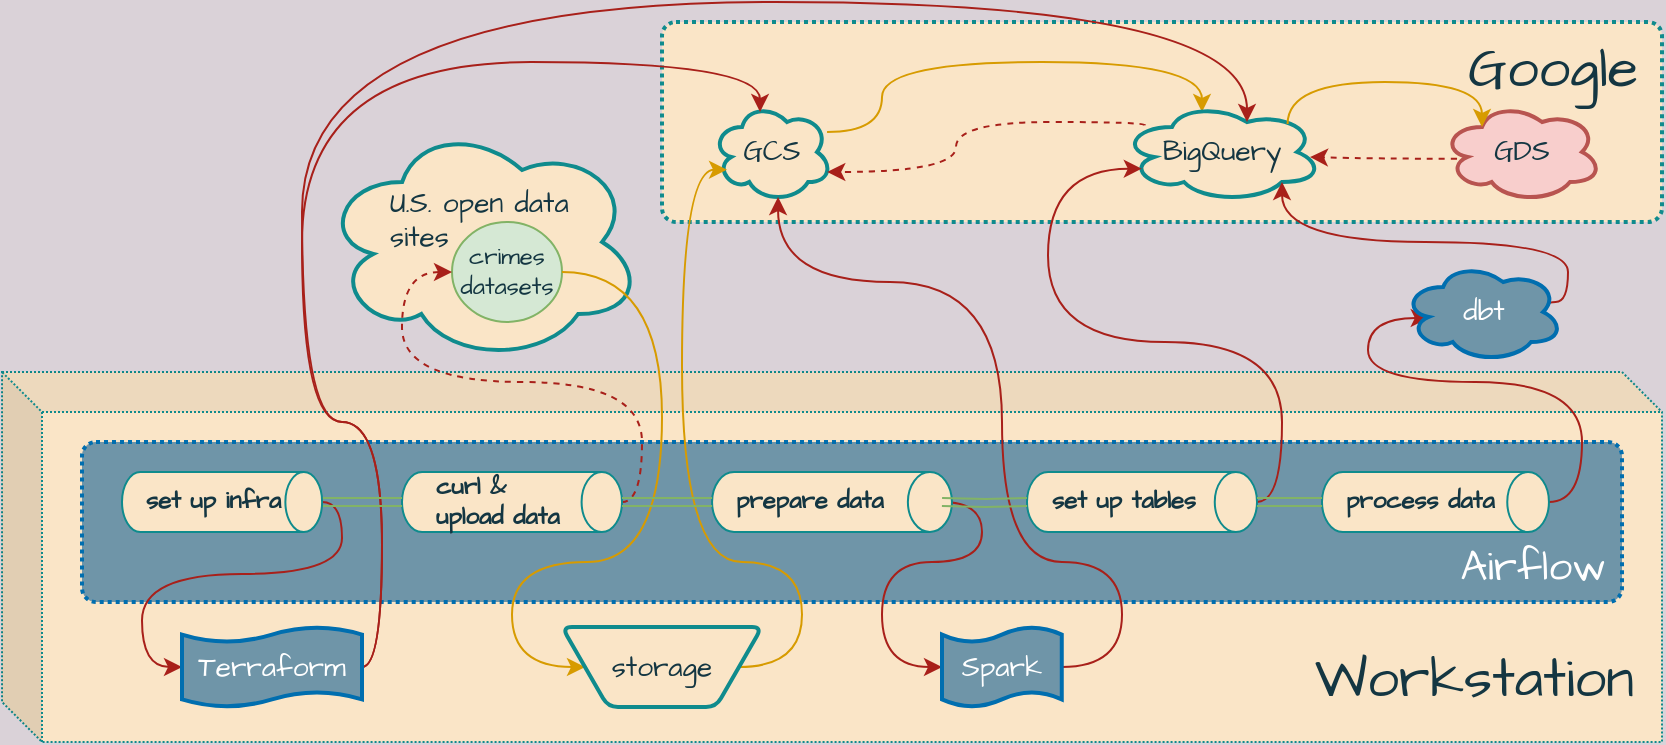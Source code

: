 <mxfile version="20.4.0" type="device"><diagram id="kgpKYQtTHZ0yAKxKKP6v" name="Page-1"><mxGraphModel dx="900" dy="1483" grid="1" gridSize="10" guides="1" tooltips="1" connect="1" arrows="1" fold="1" page="1" pageScale="1" pageWidth="850" pageHeight="1100" background="#DAD2D8" math="0" shadow="0"><root><mxCell id="0"/><mxCell id="1" parent="0"/><mxCell id="WEQhc-w1C7ZfEkcS3a03-8" value="&lt;div style=&quot;&quot;&gt;&lt;span style=&quot;background-color: initial;&quot;&gt;U.S. open &lt;/span&gt;&lt;span style=&quot;background-color: initial;&quot;&gt;data&lt;/span&gt;&lt;/div&gt;&lt;div style=&quot;&quot;&gt;&lt;span style=&quot;background-color: initial;&quot;&gt;sites&lt;/span&gt;&lt;/div&gt;" style="ellipse;shape=cloud;whiteSpace=wrap;html=1;fillColor=#FAE5C7;strokeColor=#0F8B8D;fontColor=#143642;rounded=1;strokeWidth=2;fontFamily=Architects Daughter;fontSource=https%3A%2F%2Ffonts.googleapis.com%2Fcss%3Ffamily%3DArchitects%2BDaughter;fontSize=14;align=left;verticalAlign=top;spacingTop=26;spacingLeft=32;" vertex="1" parent="1"><mxGeometry x="320.06" y="-100" width="160" height="120" as="geometry"/></mxCell><mxCell id="CXLalcpu3Pu-612GQIM6-67" value="Workstation" style="shape=cube;whiteSpace=wrap;html=1;boundedLbl=1;backgroundOutline=1;darkOpacity=0.05;darkOpacity2=0.1;dashed=1;dashPattern=1 1;fontSize=28;align=right;verticalAlign=bottom;spacingRight=12;spacingBottom=12;fillColor=#FAE5C7;strokeColor=#0F8B8D;fontColor=#143642;rounded=1;fontFamily=Architects Daughter;fontSource=https%3A%2F%2Ffonts.googleapis.com%2Fcss%3Ffamily%3DArchitects%2BDaughter;" parent="1" vertex="1"><mxGeometry x="160" y="25" width="830" height="185" as="geometry"/></mxCell><mxCell id="CXLalcpu3Pu-612GQIM6-66" value="Google" style="rounded=1;whiteSpace=wrap;html=1;absoluteArcSize=1;arcSize=14;strokeWidth=2;dashed=1;dashPattern=1 1;verticalAlign=top;fontSize=28;align=right;spacingRight=10;fillColor=#FAE5C7;strokeColor=#0F8B8D;fontColor=#143642;fontFamily=Architects Daughter;fontSource=https%3A%2F%2Ffonts.googleapis.com%2Fcss%3Ffamily%3DArchitects%2BDaughter;" parent="1" vertex="1"><mxGeometry x="490" y="-150" width="500" height="100" as="geometry"/></mxCell><mxCell id="CXLalcpu3Pu-612GQIM6-2" value="crimes datasets" style="strokeWidth=1;html=1;shape=mxgraph.flowchart.start_2;whiteSpace=wrap;fillColor=#d5e8d4;strokeColor=#82b366;rounded=1;fontFamily=Architects Daughter;fontSource=https%3A%2F%2Ffonts.googleapis.com%2Fcss%3Ffamily%3DArchitects%2BDaughter;fontColor=#143642;" parent="1" vertex="1"><mxGeometry x="385" y="-50" width="55" height="50" as="geometry"/></mxCell><mxCell id="CXLalcpu3Pu-612GQIM6-4" value="Airflow" style="rounded=1;whiteSpace=wrap;html=1;absoluteArcSize=1;arcSize=14;strokeWidth=2;dashed=1;dashPattern=1 1;verticalAlign=bottom;fontSize=21;fillColor=#6F95A8;strokeColor=#006EAF;align=right;spacingBottom=3;spacingRight=6;fontFamily=Architects Daughter;fontSource=https%3A%2F%2Ffonts.googleapis.com%2Fcss%3Ffamily%3DArchitects%2BDaughter;fontColor=#ffffff;" parent="1" vertex="1"><mxGeometry x="200" y="60" width="770" height="80" as="geometry"/></mxCell><mxCell id="CXLalcpu3Pu-612GQIM6-62" style="edgeStyle=orthogonalEdgeStyle;rounded=1;orthogonalLoop=1;jettySize=auto;html=1;entryX=0.4;entryY=0.1;entryDx=0;entryDy=0;entryPerimeter=0;labelBackgroundColor=#DAD2D8;strokeColor=#d79b00;fontColor=#143642;curved=1;fillColor=#ffe6cc;" parent="1" source="CXLalcpu3Pu-612GQIM6-5" target="CXLalcpu3Pu-612GQIM6-6" edge="1"><mxGeometry relative="1" as="geometry"><Array as="points"><mxPoint x="600" y="-95"/><mxPoint x="600" y="-130"/><mxPoint x="760" y="-130"/></Array></mxGeometry></mxCell><mxCell id="CXLalcpu3Pu-612GQIM6-5" value="GCS" style="ellipse;shape=cloud;whiteSpace=wrap;html=1;fillColor=#FAE5C7;strokeColor=#0F8B8D;fontColor=#143642;rounded=1;strokeWidth=2;fontFamily=Architects Daughter;fontSource=https%3A%2F%2Ffonts.googleapis.com%2Fcss%3Ffamily%3DArchitects%2BDaughter;fontSize=14;" parent="1" vertex="1"><mxGeometry x="515.03" y="-110" width="60" height="50" as="geometry"/></mxCell><mxCell id="CXLalcpu3Pu-612GQIM6-61" style="edgeStyle=orthogonalEdgeStyle;rounded=1;orthogonalLoop=1;jettySize=auto;html=1;entryX=0.96;entryY=0.7;entryDx=0;entryDy=0;entryPerimeter=0;labelBackgroundColor=#DAD2D8;strokeColor=#A8201A;fontColor=#143642;curved=1;exitX=0.116;exitY=0.233;exitDx=0;exitDy=0;exitPerimeter=0;dashed=1;" parent="1" source="CXLalcpu3Pu-612GQIM6-6" target="CXLalcpu3Pu-612GQIM6-5" edge="1"><mxGeometry relative="1" as="geometry"><Array as="points"><mxPoint x="732" y="-100"/><mxPoint x="637" y="-100"/><mxPoint x="637" y="-75"/></Array></mxGeometry></mxCell><mxCell id="CXLalcpu3Pu-612GQIM6-6" value="BigQuery" style="ellipse;shape=cloud;whiteSpace=wrap;html=1;fillColor=#FAE5C7;strokeColor=#0F8B8D;fontColor=#143642;rounded=1;strokeWidth=2;fontFamily=Architects Daughter;fontSource=https%3A%2F%2Ffonts.googleapis.com%2Fcss%3Ffamily%3DArchitects%2BDaughter;fontSize=14;" parent="1" vertex="1"><mxGeometry x="720" y="-110" width="100" height="50" as="geometry"/></mxCell><mxCell id="CXLalcpu3Pu-612GQIM6-50" style="edgeStyle=orthogonalEdgeStyle;rounded=1;orthogonalLoop=1;jettySize=auto;html=1;entryX=0;entryY=0.5;entryDx=0;entryDy=0;entryPerimeter=0;fillColor=#FAE5C7;strokeColor=#A8201A;labelBackgroundColor=#DAD2D8;fontColor=#143642;curved=1;dashed=1;" parent="1" source="CXLalcpu3Pu-612GQIM6-7" target="CXLalcpu3Pu-612GQIM6-2" edge="1"><mxGeometry relative="1" as="geometry"><Array as="points"><mxPoint x="480" y="90"/><mxPoint x="480" y="30"/><mxPoint x="360" y="30"/><mxPoint x="360" y="-25"/></Array></mxGeometry></mxCell><mxCell id="CXLalcpu3Pu-612GQIM6-7" value="curl &amp;amp;&lt;br&gt;upload data" style="strokeWidth=1;html=1;shape=mxgraph.flowchart.direct_data;whiteSpace=wrap;spacingLeft=15;align=left;spacingRight=0;fillColor=#FAE5C7;strokeColor=#0F8B8D;fontColor=#143642;rounded=1;fontFamily=Architects Daughter;fontSource=https%3A%2F%2Ffonts.googleapis.com%2Fcss%3Ffamily%3DArchitects%2BDaughter;fontStyle=1" parent="1" vertex="1"><mxGeometry x="360" y="75" width="110" height="30" as="geometry"/></mxCell><mxCell id="CXLalcpu3Pu-612GQIM6-60" style="edgeStyle=orthogonalEdgeStyle;rounded=1;orthogonalLoop=1;jettySize=auto;html=1;entryX=0;entryY=0.5;entryDx=0;entryDy=0;fillColor=#FAE5C7;strokeColor=#A8201A;entryPerimeter=0;labelBackgroundColor=#DAD2D8;fontColor=#143642;curved=1;" parent="1" target="CXLalcpu3Pu-612GQIM6-78" edge="1"><mxGeometry relative="1" as="geometry"><Array as="points"><mxPoint x="650" y="90"/><mxPoint x="650" y="120"/><mxPoint x="600" y="120"/><mxPoint x="600" y="173"/></Array><mxPoint x="630" y="90" as="sourcePoint"/></mxGeometry></mxCell><mxCell id="CXLalcpu3Pu-612GQIM6-14" value="prepare data" style="strokeWidth=1;html=1;shape=mxgraph.flowchart.direct_data;whiteSpace=wrap;spacingLeft=10;align=left;fillColor=#FAE5C7;strokeColor=#0F8B8D;fontColor=#143642;rounded=1;fontFamily=Architects Daughter;fontSource=https%3A%2F%2Ffonts.googleapis.com%2Fcss%3Ffamily%3DArchitects%2BDaughter;fontStyle=1" parent="1" vertex="1"><mxGeometry x="515.03" y="75" width="119.94" height="30" as="geometry"/></mxCell><mxCell id="CXLalcpu3Pu-612GQIM6-25" style="edgeStyle=orthogonalEdgeStyle;rounded=1;orthogonalLoop=1;jettySize=auto;html=1;exitX=1;exitY=0.5;exitDx=0;exitDy=0;exitPerimeter=0;fillColor=#FAE5C7;strokeColor=#A8201A;labelBackgroundColor=#DAD2D8;fontColor=#143642;curved=1;entryX=0.099;entryY=0.667;entryDx=0;entryDy=0;entryPerimeter=0;" parent="1" source="CXLalcpu3Pu-612GQIM6-18" target="CXLalcpu3Pu-612GQIM6-6" edge="1"><mxGeometry relative="1" as="geometry"><mxPoint x="730" y="-80" as="targetPoint"/><Array as="points"><mxPoint x="800" y="90"/><mxPoint x="800" y="10"/><mxPoint x="683" y="10"/><mxPoint x="683" y="-77"/></Array></mxGeometry></mxCell><mxCell id="CXLalcpu3Pu-612GQIM6-18" value="set up tables" style="strokeWidth=1;html=1;shape=mxgraph.flowchart.direct_data;whiteSpace=wrap;align=left;spacingLeft=10;fillColor=#FAE5C7;strokeColor=#0F8B8D;fontColor=#143642;rounded=1;fontFamily=Architects Daughter;fontSource=https%3A%2F%2Ffonts.googleapis.com%2Fcss%3Ffamily%3DArchitects%2BDaughter;fontStyle=1" parent="1" vertex="1"><mxGeometry x="672.5" y="75" width="115" height="30" as="geometry"/></mxCell><mxCell id="CXLalcpu3Pu-612GQIM6-22" style="edgeStyle=orthogonalEdgeStyle;rounded=1;orthogonalLoop=1;jettySize=auto;html=1;entryX=0.55;entryY=0.95;entryDx=0;entryDy=0;entryPerimeter=0;fillColor=#FAE5C7;strokeColor=#A8201A;labelBackgroundColor=#DAD2D8;fontColor=#143642;curved=1;startArrow=none;exitX=1;exitY=0.5;exitDx=0;exitDy=0;exitPerimeter=0;" parent="1" source="CXLalcpu3Pu-612GQIM6-78" target="CXLalcpu3Pu-612GQIM6-5" edge="1"><mxGeometry relative="1" as="geometry"><Array as="points"><mxPoint x="720" y="173"/><mxPoint x="720" y="120"/><mxPoint x="660" y="120"/><mxPoint x="660" y="-20"/><mxPoint x="548" y="-20"/></Array><mxPoint x="680" y="172" as="sourcePoint"/></mxGeometry></mxCell><mxCell id="CXLalcpu3Pu-612GQIM6-30" style="edgeStyle=orthogonalEdgeStyle;rounded=1;orthogonalLoop=1;jettySize=auto;html=1;entryX=0.16;entryY=0.55;entryDx=0;entryDy=0;entryPerimeter=0;exitX=1;exitY=0.5;exitDx=0;exitDy=0;exitPerimeter=0;fillColor=#FAE5C7;strokeColor=#A8201A;labelBackgroundColor=#DAD2D8;fontColor=#143642;curved=1;" parent="1" source="CXLalcpu3Pu-612GQIM6-26" target="CXLalcpu3Pu-612GQIM6-29" edge="1"><mxGeometry relative="1" as="geometry"><Array as="points"><mxPoint x="950" y="90"/><mxPoint x="950" y="30"/><mxPoint x="843" y="30"/><mxPoint x="843" y="-2"/><mxPoint x="873" y="-2"/></Array></mxGeometry></mxCell><mxCell id="CXLalcpu3Pu-612GQIM6-26" value="process data" style="strokeWidth=1;html=1;shape=mxgraph.flowchart.direct_data;whiteSpace=wrap;spacingLeft=10;align=left;fillColor=#FAE5C7;strokeColor=#0F8B8D;fontColor=#143642;rounded=1;fontFamily=Architects Daughter;fontSource=https%3A%2F%2Ffonts.googleapis.com%2Fcss%3Ffamily%3DArchitects%2BDaughter;fontStyle=1" parent="1" vertex="1"><mxGeometry x="820" y="75" width="113.47" height="30" as="geometry"/></mxCell><mxCell id="CXLalcpu3Pu-612GQIM6-31" style="edgeStyle=orthogonalEdgeStyle;rounded=1;orthogonalLoop=1;jettySize=auto;html=1;exitX=0.875;exitY=0.5;exitDx=0;exitDy=0;exitPerimeter=0;fillColor=#FAE5C7;strokeColor=#A8201A;labelBackgroundColor=#DAD2D8;fontColor=#143642;curved=1;entryX=0.8;entryY=0.8;entryDx=0;entryDy=0;entryPerimeter=0;" parent="1" source="CXLalcpu3Pu-612GQIM6-29" target="CXLalcpu3Pu-612GQIM6-6" edge="1"><mxGeometry relative="1" as="geometry"><mxPoint x="780" y="-70" as="targetPoint"/><Array as="points"><mxPoint x="931" y="-10"/><mxPoint x="943" y="-10"/><mxPoint x="943" y="-40"/><mxPoint x="800" y="-40"/></Array></mxGeometry></mxCell><mxCell id="CXLalcpu3Pu-612GQIM6-29" value="dbt" style="ellipse;shape=cloud;whiteSpace=wrap;html=1;fillColor=#6F95A8;strokeColor=#006EAF;rounded=1;strokeWidth=2;fontFamily=Architects Daughter;fontSource=https%3A%2F%2Ffonts.googleapis.com%2Fcss%3Ffamily%3DArchitects%2BDaughter;fontSize=14;fontColor=#ffffff;" parent="1" vertex="1"><mxGeometry x="860.56" y="-30" width="80" height="50" as="geometry"/></mxCell><mxCell id="CXLalcpu3Pu-612GQIM6-65" style="edgeStyle=orthogonalEdgeStyle;rounded=1;orthogonalLoop=1;jettySize=auto;html=1;fontSize=28;labelBackgroundColor=#DAD2D8;strokeColor=#A8201A;fontColor=#143642;curved=1;entryX=0.94;entryY=0.55;entryDx=0;entryDy=0;entryPerimeter=0;exitX=0.094;exitY=0.567;exitDx=0;exitDy=0;exitPerimeter=0;dashed=1;" parent="1" source="CXLalcpu3Pu-612GQIM6-34" target="CXLalcpu3Pu-612GQIM6-6" edge="1"><mxGeometry relative="1" as="geometry"><Array as="points"><mxPoint x="847" y="-82"/></Array></mxGeometry></mxCell><mxCell id="CXLalcpu3Pu-612GQIM6-34" value="GDS" style="ellipse;shape=cloud;whiteSpace=wrap;html=1;fillColor=#f8cecc;strokeColor=#b85450;rounded=1;strokeWidth=2;fontFamily=Architects Daughter;fontSource=https%3A%2F%2Ffonts.googleapis.com%2Fcss%3Ffamily%3DArchitects%2BDaughter;fontSize=14;fontColor=#143642;" parent="1" vertex="1"><mxGeometry x="880" y="-110" width="80" height="50" as="geometry"/></mxCell><mxCell id="CXLalcpu3Pu-612GQIM6-39" style="edgeStyle=orthogonalEdgeStyle;rounded=1;orthogonalLoop=1;jettySize=auto;html=1;exitX=1;exitY=0.5;exitDx=0;exitDy=0;exitPerimeter=0;entryX=0.4;entryY=0.1;entryDx=0;entryDy=0;entryPerimeter=0;fillColor=#FAE5C7;strokeColor=#A8201A;labelBackgroundColor=#DAD2D8;fontColor=#143642;curved=1;" parent="1" source="CXLalcpu3Pu-612GQIM6-80" target="CXLalcpu3Pu-612GQIM6-5" edge="1"><mxGeometry relative="1" as="geometry"><Array as="points"><mxPoint x="350" y="173"/><mxPoint x="350" y="50"/><mxPoint x="310" y="50"/><mxPoint x="310" y="-130"/><mxPoint x="539" y="-130"/></Array></mxGeometry></mxCell><mxCell id="CXLalcpu3Pu-612GQIM6-40" style="edgeStyle=orthogonalEdgeStyle;rounded=1;orthogonalLoop=1;jettySize=auto;html=1;entryX=0.625;entryY=0.2;entryDx=0;entryDy=0;entryPerimeter=0;exitX=1;exitY=0.5;exitDx=0;exitDy=0;exitPerimeter=0;fillColor=#FAE5C7;strokeColor=#A8201A;labelBackgroundColor=#DAD2D8;fontColor=#143642;curved=1;" parent="1" source="CXLalcpu3Pu-612GQIM6-80" target="CXLalcpu3Pu-612GQIM6-6" edge="1"><mxGeometry relative="1" as="geometry"><Array as="points"><mxPoint x="350" y="173"/><mxPoint x="350" y="50"/><mxPoint x="310" y="50"/><mxPoint x="310" y="-160"/><mxPoint x="783" y="-160"/></Array></mxGeometry></mxCell><mxCell id="CXLalcpu3Pu-612GQIM6-56" style="edgeStyle=orthogonalEdgeStyle;rounded=1;orthogonalLoop=1;jettySize=auto;html=1;fillColor=#FAE5C7;strokeColor=#A8201A;labelBackgroundColor=#DAD2D8;fontColor=#143642;curved=1;entryX=0;entryY=0.5;entryDx=0;entryDy=0;entryPerimeter=0;" parent="1" source="CXLalcpu3Pu-612GQIM6-38" target="CXLalcpu3Pu-612GQIM6-80" edge="1"><mxGeometry relative="1" as="geometry"><mxPoint x="250" y="173" as="targetPoint"/><Array as="points"><mxPoint x="330" y="90"/><mxPoint x="330" y="126"/><mxPoint x="230" y="126"/><mxPoint x="230" y="173"/></Array></mxGeometry></mxCell><mxCell id="rK1EYr6nkylbmMelSzJ5-1" style="edgeStyle=orthogonalEdgeStyle;rounded=0;orthogonalLoop=1;jettySize=auto;html=1;entryX=0;entryY=0.5;entryDx=0;entryDy=0;entryPerimeter=0;shape=link;fillColor=#d5e8d4;strokeColor=#82b366;" parent="1" source="CXLalcpu3Pu-612GQIM6-38" target="CXLalcpu3Pu-612GQIM6-7" edge="1"><mxGeometry relative="1" as="geometry"/></mxCell><mxCell id="CXLalcpu3Pu-612GQIM6-38" value="set up infra" style="strokeWidth=1;html=1;shape=mxgraph.flowchart.direct_data;whiteSpace=wrap;spacingLeft=10;align=left;fillColor=#FAE5C7;strokeColor=#0F8B8D;fontColor=#143642;rounded=1;fontFamily=Architects Daughter;fontSource=https%3A%2F%2Ffonts.googleapis.com%2Fcss%3Ffamily%3DArchitects%2BDaughter;fontStyle=1" parent="1" vertex="1"><mxGeometry x="220" y="75" width="100.06" height="30" as="geometry"/></mxCell><mxCell id="CXLalcpu3Pu-612GQIM6-74" value="" style="edgeStyle=orthogonalEdgeStyle;curved=1;rounded=1;orthogonalLoop=1;jettySize=auto;html=1;strokeColor=#D79B00;exitX=1;exitY=0.5;exitDx=0;exitDy=0;fillColor=#a20025;entryX=0.125;entryY=0.677;entryDx=0;entryDy=0;entryPerimeter=0;" parent="1" source="CXLalcpu3Pu-612GQIM6-79" target="CXLalcpu3Pu-612GQIM6-5" edge="1"><mxGeometry relative="1" as="geometry"><mxPoint x="490" y="-70" as="targetPoint"/><Array as="points"><mxPoint x="560" y="173"/><mxPoint x="560" y="120"/><mxPoint x="500" y="120"/><mxPoint x="500" y="-76"/></Array></mxGeometry></mxCell><mxCell id="CXLalcpu3Pu-612GQIM6-10" style="edgeStyle=orthogonalEdgeStyle;rounded=1;orthogonalLoop=1;jettySize=auto;html=1;entryX=0;entryY=0.5;entryDx=0;entryDy=0;strokeColor=#d79b00;fillColor=#ffe6cc;exitX=1;exitY=0.5;exitDx=0;exitDy=0;exitPerimeter=0;labelBackgroundColor=#DAD2D8;fontColor=#143642;curved=1;" parent="1" source="CXLalcpu3Pu-612GQIM6-2" target="CXLalcpu3Pu-612GQIM6-79" edge="1"><mxGeometry relative="1" as="geometry"><Array as="points"><mxPoint x="490" y="-25"/><mxPoint x="490" y="120"/><mxPoint x="415" y="120"/><mxPoint x="415" y="173"/></Array></mxGeometry></mxCell><mxCell id="CXLalcpu3Pu-612GQIM6-33" style="edgeStyle=orthogonalEdgeStyle;rounded=1;orthogonalLoop=1;jettySize=auto;html=1;exitX=0.828;exitY=0.22;exitDx=0;exitDy=0;exitPerimeter=0;entryX=0.25;entryY=0.25;entryDx=0;entryDy=0;entryPerimeter=0;labelBackgroundColor=#DAD2D8;strokeColor=#d79b00;fontColor=#143642;curved=1;fillColor=#ffe6cc;" parent="1" source="CXLalcpu3Pu-612GQIM6-6" target="CXLalcpu3Pu-612GQIM6-34" edge="1"><mxGeometry relative="1" as="geometry"><mxPoint x="930" y="-109" as="targetPoint"/><Array as="points"><mxPoint x="803" y="-120"/><mxPoint x="900" y="-120"/></Array></mxGeometry></mxCell><mxCell id="CXLalcpu3Pu-612GQIM6-79" value="storage" style="verticalLabelPosition=middle;verticalAlign=middle;html=1;shape=trapezoid;perimeter=trapezoidPerimeter;whiteSpace=wrap;size=0.23;arcSize=10;flipV=1;labelPosition=center;align=center;fillColor=#FAE5C7;strokeColor=#0F8B8D;fontColor=#143642;rounded=1;strokeWidth=2;fontFamily=Architects Daughter;fontSource=https%3A%2F%2Ffonts.googleapis.com%2Fcss%3Ffamily%3DArchitects%2BDaughter;fontSize=14;" parent="1" vertex="1"><mxGeometry x="440" y="152.5" width="100" height="40" as="geometry"/></mxCell><mxCell id="CXLalcpu3Pu-612GQIM6-80" value="Terraform" style="shape=tape;whiteSpace=wrap;html=1;strokeWidth=2;size=0.19;fillColor=#6F95A8;strokeColor=#006EAF;rounded=1;fontFamily=Architects Daughter;fontSource=https%3A%2F%2Ffonts.googleapis.com%2Fcss%3Ffamily%3DArchitects%2BDaughter;fontSize=14;fontColor=#ffffff;" parent="1" vertex="1"><mxGeometry x="250" y="152.5" width="90" height="40" as="geometry"/></mxCell><mxCell id="rK1EYr6nkylbmMelSzJ5-2" style="edgeStyle=orthogonalEdgeStyle;rounded=0;orthogonalLoop=1;jettySize=auto;html=1;shape=link;fillColor=#d5e8d4;strokeColor=#82b366;exitX=1;exitY=0.5;exitDx=0;exitDy=0;exitPerimeter=0;" parent="1" source="CXLalcpu3Pu-612GQIM6-7" target="CXLalcpu3Pu-612GQIM6-14" edge="1"><mxGeometry relative="1" as="geometry"><mxPoint x="470.0" y="110" as="sourcePoint"/><mxPoint x="510" y="110" as="targetPoint"/></mxGeometry></mxCell><mxCell id="rK1EYr6nkylbmMelSzJ5-3" style="edgeStyle=orthogonalEdgeStyle;rounded=0;orthogonalLoop=1;jettySize=auto;html=1;shape=link;fillColor=#d5e8d4;strokeColor=#82b366;" parent="1" target="CXLalcpu3Pu-612GQIM6-18" edge="1"><mxGeometry relative="1" as="geometry"><mxPoint x="630" y="90" as="sourcePoint"/><mxPoint x="669.88" y="89.8" as="targetPoint"/></mxGeometry></mxCell><mxCell id="rK1EYr6nkylbmMelSzJ5-4" style="edgeStyle=orthogonalEdgeStyle;rounded=0;orthogonalLoop=1;jettySize=auto;html=1;shape=link;fillColor=#d5e8d4;strokeColor=#82b366;exitX=1;exitY=0.5;exitDx=0;exitDy=0;exitPerimeter=0;entryX=0;entryY=0.5;entryDx=0;entryDy=0;entryPerimeter=0;" parent="1" source="CXLalcpu3Pu-612GQIM6-18" target="CXLalcpu3Pu-612GQIM6-26" edge="1"><mxGeometry relative="1" as="geometry"><mxPoint x="790" y="89.8" as="sourcePoint"/><mxPoint x="809" y="90" as="targetPoint"/></mxGeometry></mxCell><mxCell id="CXLalcpu3Pu-612GQIM6-78" value="Spark" style="shape=tape;whiteSpace=wrap;html=1;strokeWidth=2;size=0.19;fillColor=#6F95A8;strokeColor=#006EAF;rounded=1;fontFamily=Architects Daughter;fontSource=https%3A%2F%2Ffonts.googleapis.com%2Fcss%3Ffamily%3DArchitects%2BDaughter;fontSize=14;fontColor=#ffffff;" parent="1" vertex="1"><mxGeometry x="630" y="152.5" width="59.88" height="40" as="geometry"/></mxCell></root></mxGraphModel></diagram></mxfile>